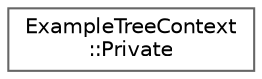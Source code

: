 digraph "Graphical Class Hierarchy"
{
 // INTERACTIVE_SVG=YES
 // LATEX_PDF_SIZE
  bgcolor="transparent";
  edge [fontname=Helvetica,fontsize=10,labelfontname=Helvetica,labelfontsize=10];
  node [fontname=Helvetica,fontsize=10,shape=box,height=0.2,width=0.4];
  rankdir="LR";
  Node0 [label="ExampleTreeContext\l::Private",height=0.2,width=0.4,color="grey40", fillcolor="white", style="filled",URL="$de/dd3/class_example_tree_context_1_1_private.html",tooltip=" "];
}
